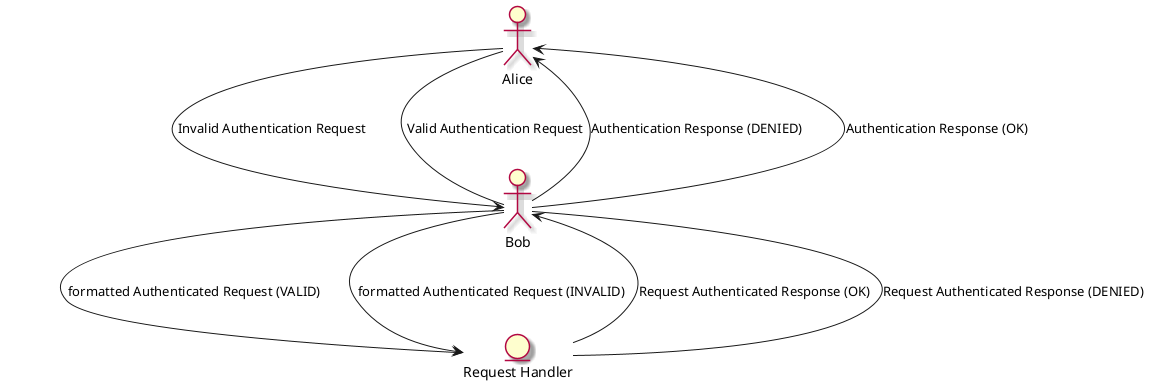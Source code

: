 @startuml

skinparam ActorBorderThickness 1.5
skinparam ActorBackgroundColor #FEFECE
skinparam ActorBorderColor #B20842

skinparam BoundaryBorderThickness 1.5
skinparam BoundaryBackgroundColor #FEFECE
skinparam BoundaryBorderColor #B20842

skinparam EntityBorderThickness 1.5
skinparam EntityBackgroundColor #FEFECE
skinparam EntityBorderColor #B20842

skinparam ControlBorderThickness 1.5
skinparam ControlBackgroundColor #FEFECE
skinparam ControlBorderColor #B20842

skinparam Shadowing true

entity "Request Handler" as RH 

actor Alice
actor Bob

' ***

Alice -- Bob: Valid Authentication Request
Bob -> RH: formatted Authenticated Request (VALID)
RH --> Bob: Request Authenticated Response (OK)
Bob --> Alice: Authentication Response (OK)

Alice -> Bob: Invalid Authentication Request
Bob --> RH: formatted Authenticated Request (INVALID)
RH -- Bob: Request Authenticated Response (DENIED)
Alice <-- Bob: Authentication Response (DENIED)

@enduml